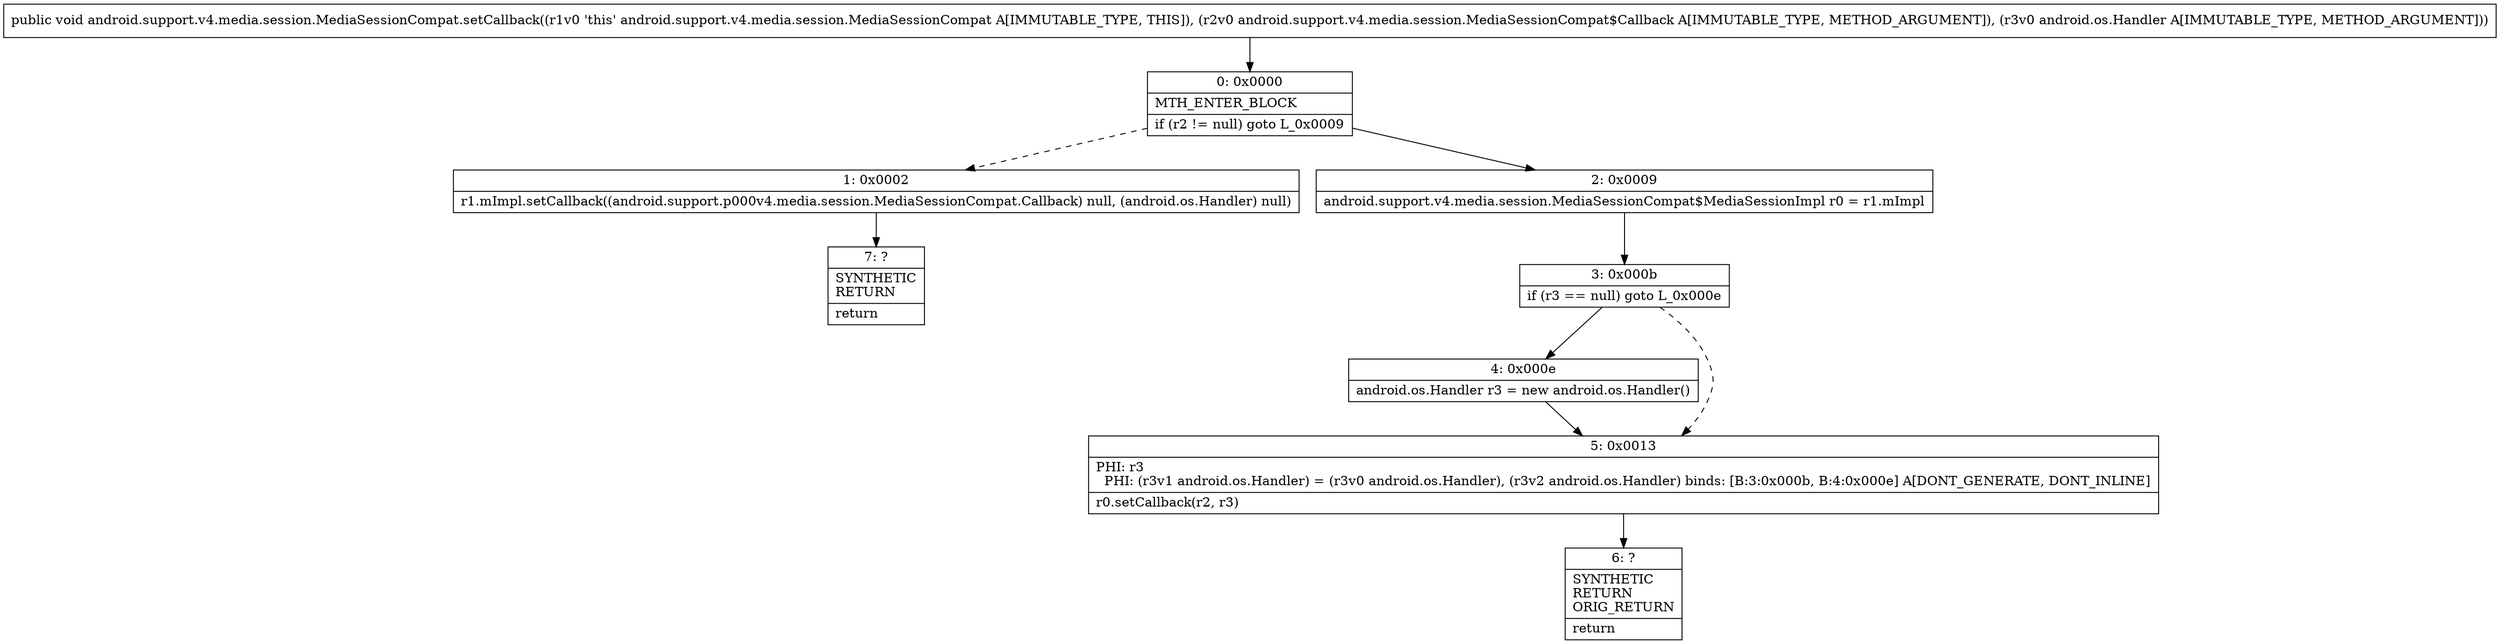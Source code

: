 digraph "CFG forandroid.support.v4.media.session.MediaSessionCompat.setCallback(Landroid\/support\/v4\/media\/session\/MediaSessionCompat$Callback;Landroid\/os\/Handler;)V" {
Node_0 [shape=record,label="{0\:\ 0x0000|MTH_ENTER_BLOCK\l|if (r2 != null) goto L_0x0009\l}"];
Node_1 [shape=record,label="{1\:\ 0x0002|r1.mImpl.setCallback((android.support.p000v4.media.session.MediaSessionCompat.Callback) null, (android.os.Handler) null)\l}"];
Node_2 [shape=record,label="{2\:\ 0x0009|android.support.v4.media.session.MediaSessionCompat$MediaSessionImpl r0 = r1.mImpl\l}"];
Node_3 [shape=record,label="{3\:\ 0x000b|if (r3 == null) goto L_0x000e\l}"];
Node_4 [shape=record,label="{4\:\ 0x000e|android.os.Handler r3 = new android.os.Handler()\l}"];
Node_5 [shape=record,label="{5\:\ 0x0013|PHI: r3 \l  PHI: (r3v1 android.os.Handler) = (r3v0 android.os.Handler), (r3v2 android.os.Handler) binds: [B:3:0x000b, B:4:0x000e] A[DONT_GENERATE, DONT_INLINE]\l|r0.setCallback(r2, r3)\l}"];
Node_6 [shape=record,label="{6\:\ ?|SYNTHETIC\lRETURN\lORIG_RETURN\l|return\l}"];
Node_7 [shape=record,label="{7\:\ ?|SYNTHETIC\lRETURN\l|return\l}"];
MethodNode[shape=record,label="{public void android.support.v4.media.session.MediaSessionCompat.setCallback((r1v0 'this' android.support.v4.media.session.MediaSessionCompat A[IMMUTABLE_TYPE, THIS]), (r2v0 android.support.v4.media.session.MediaSessionCompat$Callback A[IMMUTABLE_TYPE, METHOD_ARGUMENT]), (r3v0 android.os.Handler A[IMMUTABLE_TYPE, METHOD_ARGUMENT])) }"];
MethodNode -> Node_0;
Node_0 -> Node_1[style=dashed];
Node_0 -> Node_2;
Node_1 -> Node_7;
Node_2 -> Node_3;
Node_3 -> Node_4;
Node_3 -> Node_5[style=dashed];
Node_4 -> Node_5;
Node_5 -> Node_6;
}


